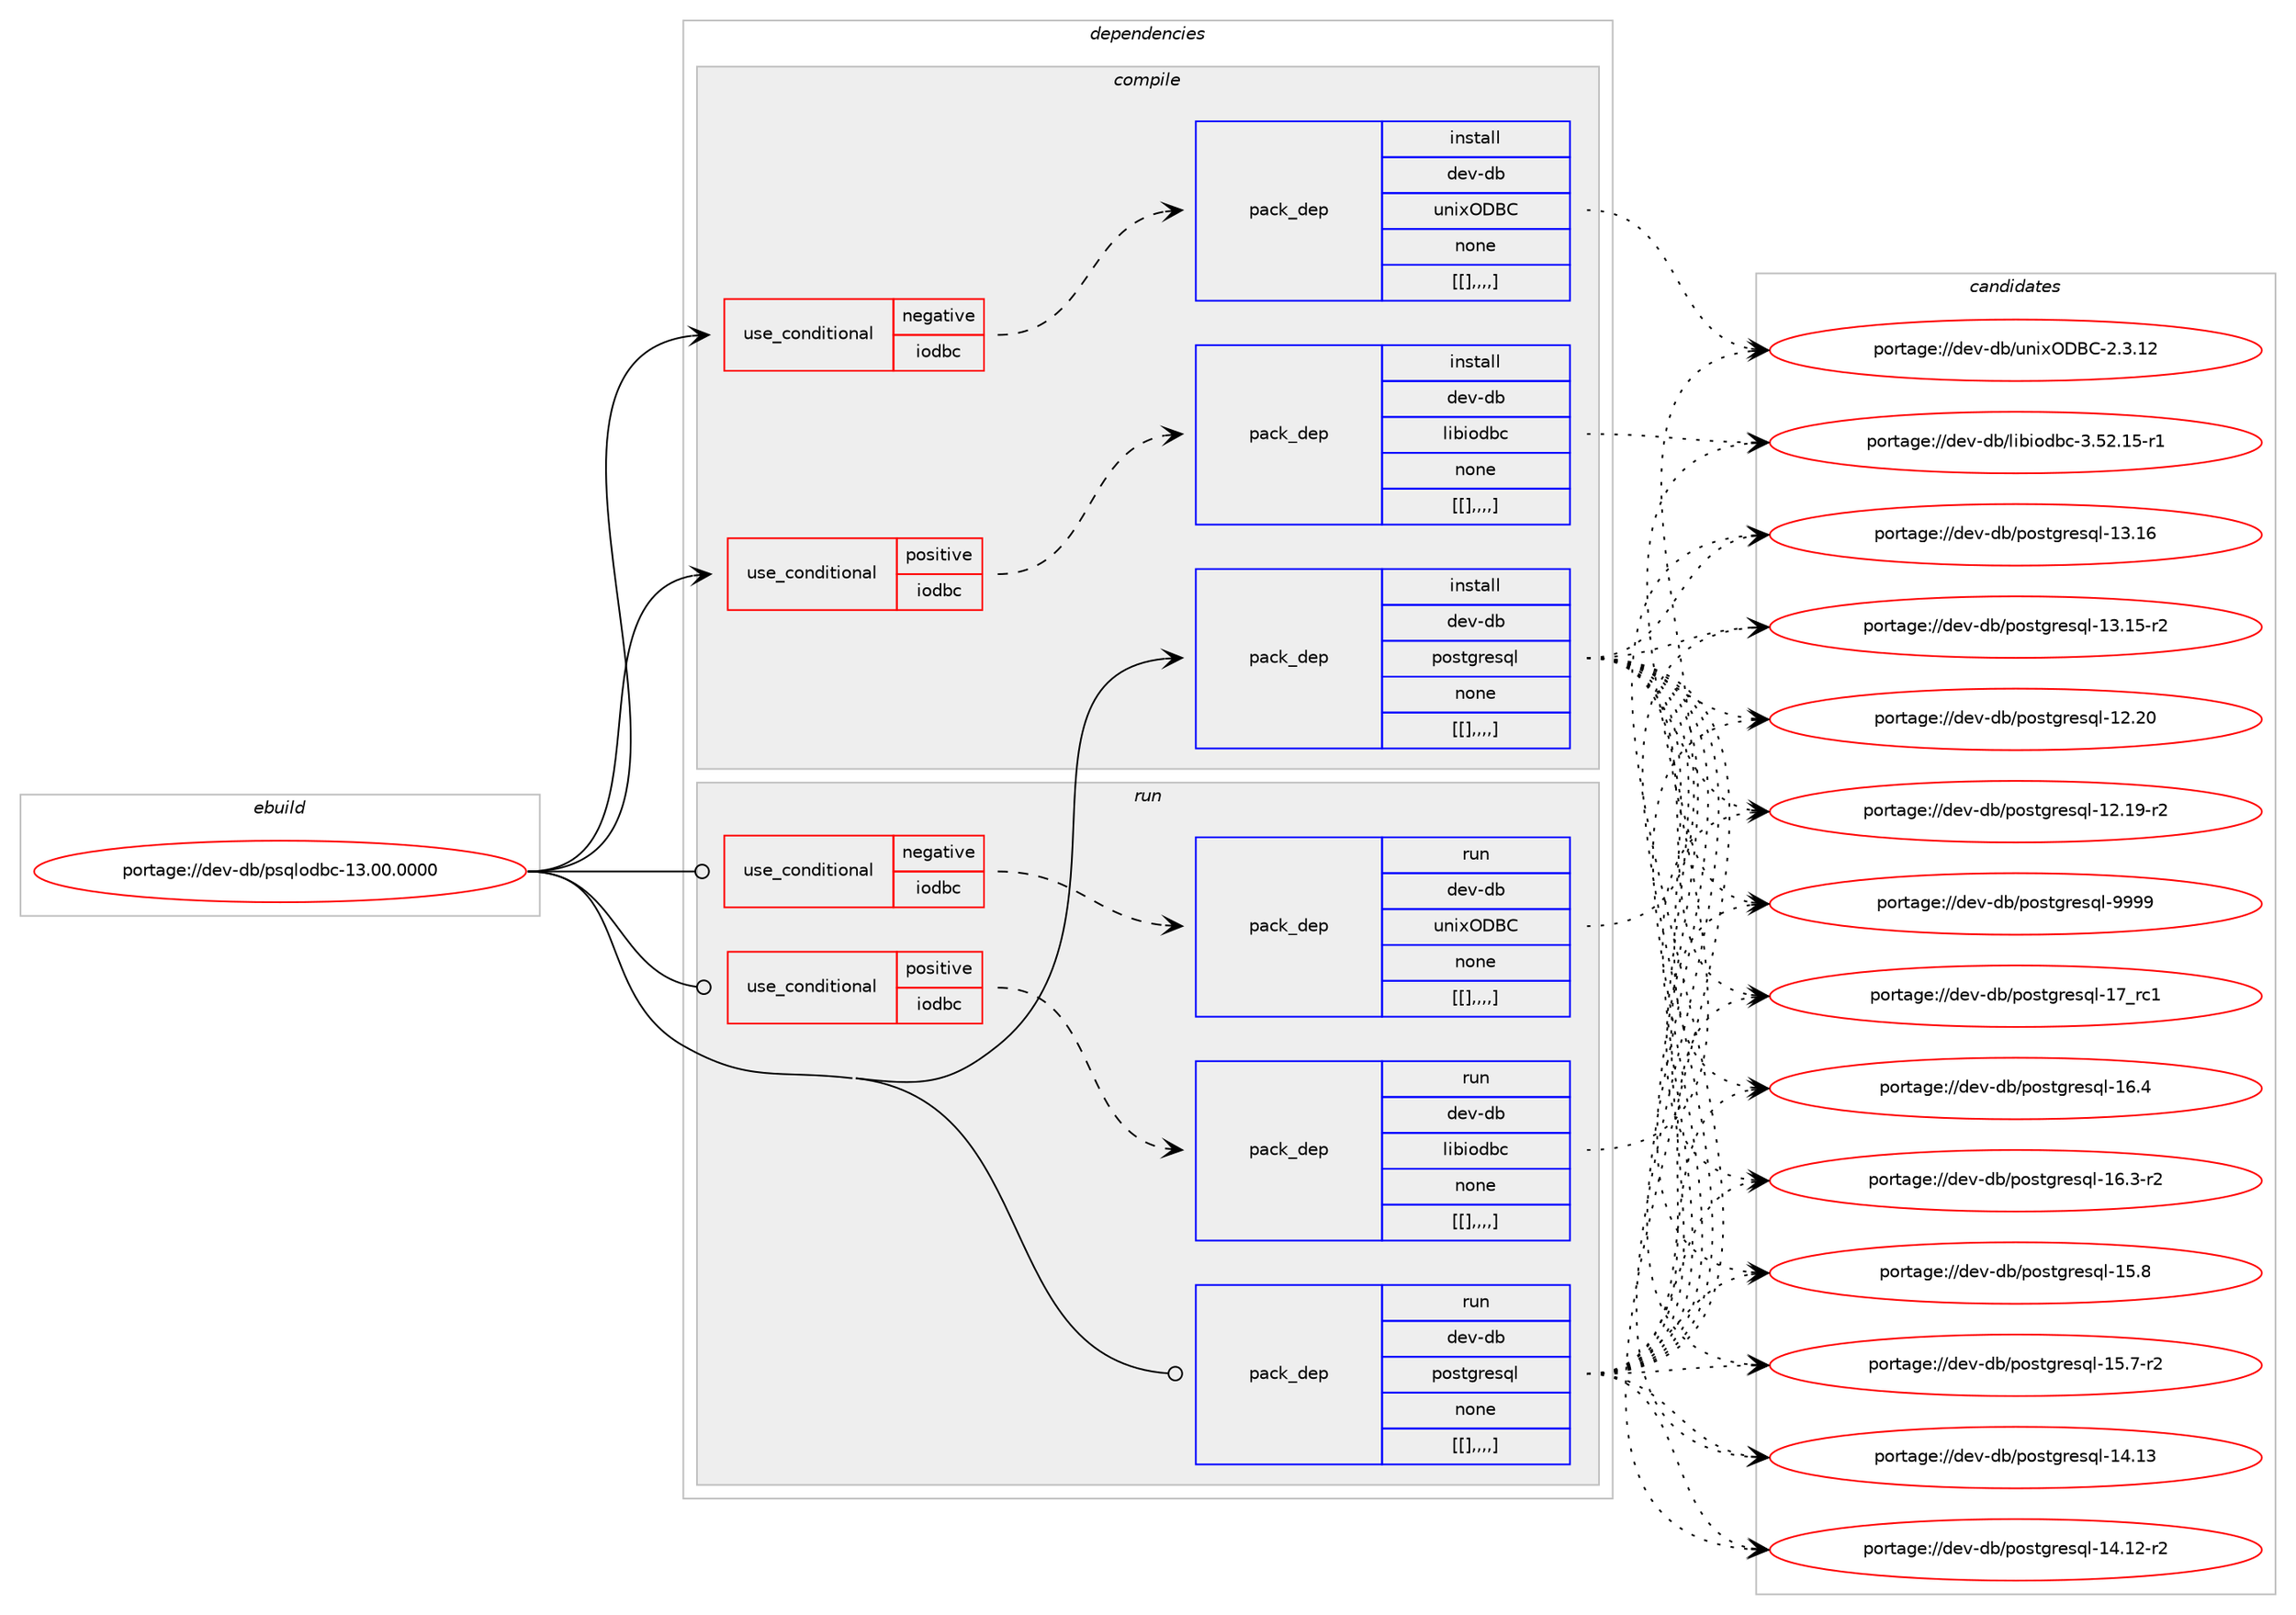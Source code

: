 digraph prolog {

# *************
# Graph options
# *************

newrank=true;
concentrate=true;
compound=true;
graph [rankdir=LR,fontname=Helvetica,fontsize=10,ranksep=1.5];#, ranksep=2.5, nodesep=0.2];
edge  [arrowhead=vee];
node  [fontname=Helvetica,fontsize=10];

# **********
# The ebuild
# **********

subgraph cluster_leftcol {
color=gray;
label=<<i>ebuild</i>>;
id [label="portage://dev-db/psqlodbc-13.00.0000", color=red, width=4, href="../dev-db/psqlodbc-13.00.0000.svg"];
}

# ****************
# The dependencies
# ****************

subgraph cluster_midcol {
color=gray;
label=<<i>dependencies</i>>;
subgraph cluster_compile {
fillcolor="#eeeeee";
style=filled;
label=<<i>compile</i>>;
subgraph cond19077 {
dependency71171 [label=<<TABLE BORDER="0" CELLBORDER="1" CELLSPACING="0" CELLPADDING="4"><TR><TD ROWSPAN="3" CELLPADDING="10">use_conditional</TD></TR><TR><TD>negative</TD></TR><TR><TD>iodbc</TD></TR></TABLE>>, shape=none, color=red];
subgraph pack51147 {
dependency71172 [label=<<TABLE BORDER="0" CELLBORDER="1" CELLSPACING="0" CELLPADDING="4" WIDTH="220"><TR><TD ROWSPAN="6" CELLPADDING="30">pack_dep</TD></TR><TR><TD WIDTH="110">install</TD></TR><TR><TD>dev-db</TD></TR><TR><TD>unixODBC</TD></TR><TR><TD>none</TD></TR><TR><TD>[[],,,,]</TD></TR></TABLE>>, shape=none, color=blue];
}
dependency71171:e -> dependency71172:w [weight=20,style="dashed",arrowhead="vee"];
}
id:e -> dependency71171:w [weight=20,style="solid",arrowhead="vee"];
subgraph cond19078 {
dependency71173 [label=<<TABLE BORDER="0" CELLBORDER="1" CELLSPACING="0" CELLPADDING="4"><TR><TD ROWSPAN="3" CELLPADDING="10">use_conditional</TD></TR><TR><TD>positive</TD></TR><TR><TD>iodbc</TD></TR></TABLE>>, shape=none, color=red];
subgraph pack51148 {
dependency71174 [label=<<TABLE BORDER="0" CELLBORDER="1" CELLSPACING="0" CELLPADDING="4" WIDTH="220"><TR><TD ROWSPAN="6" CELLPADDING="30">pack_dep</TD></TR><TR><TD WIDTH="110">install</TD></TR><TR><TD>dev-db</TD></TR><TR><TD>libiodbc</TD></TR><TR><TD>none</TD></TR><TR><TD>[[],,,,]</TD></TR></TABLE>>, shape=none, color=blue];
}
dependency71173:e -> dependency71174:w [weight=20,style="dashed",arrowhead="vee"];
}
id:e -> dependency71173:w [weight=20,style="solid",arrowhead="vee"];
subgraph pack51149 {
dependency71175 [label=<<TABLE BORDER="0" CELLBORDER="1" CELLSPACING="0" CELLPADDING="4" WIDTH="220"><TR><TD ROWSPAN="6" CELLPADDING="30">pack_dep</TD></TR><TR><TD WIDTH="110">install</TD></TR><TR><TD>dev-db</TD></TR><TR><TD>postgresql</TD></TR><TR><TD>none</TD></TR><TR><TD>[[],,,,]</TD></TR></TABLE>>, shape=none, color=blue];
}
id:e -> dependency71175:w [weight=20,style="solid",arrowhead="vee"];
}
subgraph cluster_compileandrun {
fillcolor="#eeeeee";
style=filled;
label=<<i>compile and run</i>>;
}
subgraph cluster_run {
fillcolor="#eeeeee";
style=filled;
label=<<i>run</i>>;
subgraph cond19079 {
dependency71176 [label=<<TABLE BORDER="0" CELLBORDER="1" CELLSPACING="0" CELLPADDING="4"><TR><TD ROWSPAN="3" CELLPADDING="10">use_conditional</TD></TR><TR><TD>negative</TD></TR><TR><TD>iodbc</TD></TR></TABLE>>, shape=none, color=red];
subgraph pack51150 {
dependency71177 [label=<<TABLE BORDER="0" CELLBORDER="1" CELLSPACING="0" CELLPADDING="4" WIDTH="220"><TR><TD ROWSPAN="6" CELLPADDING="30">pack_dep</TD></TR><TR><TD WIDTH="110">run</TD></TR><TR><TD>dev-db</TD></TR><TR><TD>unixODBC</TD></TR><TR><TD>none</TD></TR><TR><TD>[[],,,,]</TD></TR></TABLE>>, shape=none, color=blue];
}
dependency71176:e -> dependency71177:w [weight=20,style="dashed",arrowhead="vee"];
}
id:e -> dependency71176:w [weight=20,style="solid",arrowhead="odot"];
subgraph cond19080 {
dependency71178 [label=<<TABLE BORDER="0" CELLBORDER="1" CELLSPACING="0" CELLPADDING="4"><TR><TD ROWSPAN="3" CELLPADDING="10">use_conditional</TD></TR><TR><TD>positive</TD></TR><TR><TD>iodbc</TD></TR></TABLE>>, shape=none, color=red];
subgraph pack51151 {
dependency71179 [label=<<TABLE BORDER="0" CELLBORDER="1" CELLSPACING="0" CELLPADDING="4" WIDTH="220"><TR><TD ROWSPAN="6" CELLPADDING="30">pack_dep</TD></TR><TR><TD WIDTH="110">run</TD></TR><TR><TD>dev-db</TD></TR><TR><TD>libiodbc</TD></TR><TR><TD>none</TD></TR><TR><TD>[[],,,,]</TD></TR></TABLE>>, shape=none, color=blue];
}
dependency71178:e -> dependency71179:w [weight=20,style="dashed",arrowhead="vee"];
}
id:e -> dependency71178:w [weight=20,style="solid",arrowhead="odot"];
subgraph pack51152 {
dependency71180 [label=<<TABLE BORDER="0" CELLBORDER="1" CELLSPACING="0" CELLPADDING="4" WIDTH="220"><TR><TD ROWSPAN="6" CELLPADDING="30">pack_dep</TD></TR><TR><TD WIDTH="110">run</TD></TR><TR><TD>dev-db</TD></TR><TR><TD>postgresql</TD></TR><TR><TD>none</TD></TR><TR><TD>[[],,,,]</TD></TR></TABLE>>, shape=none, color=blue];
}
id:e -> dependency71180:w [weight=20,style="solid",arrowhead="odot"];
}
}

# **************
# The candidates
# **************

subgraph cluster_choices {
rank=same;
color=gray;
label=<<i>candidates</i>>;

subgraph choice51147 {
color=black;
nodesep=1;
choice1001011184510098471171101051207968666745504651464950 [label="portage://dev-db/unixODBC-2.3.12", color=red, width=4,href="../dev-db/unixODBC-2.3.12.svg"];
dependency71172:e -> choice1001011184510098471171101051207968666745504651464950:w [style=dotted,weight="100"];
}
subgraph choice51148 {
color=black;
nodesep=1;
choice10010111845100984710810598105111100989945514653504649534511449 [label="portage://dev-db/libiodbc-3.52.15-r1", color=red, width=4,href="../dev-db/libiodbc-3.52.15-r1.svg"];
dependency71174:e -> choice10010111845100984710810598105111100989945514653504649534511449:w [style=dotted,weight="100"];
}
subgraph choice51149 {
color=black;
nodesep=1;
choice1001011184510098471121111151161031141011151131084557575757 [label="portage://dev-db/postgresql-9999", color=red, width=4,href="../dev-db/postgresql-9999.svg"];
choice100101118451009847112111115116103114101115113108454955951149949 [label="portage://dev-db/postgresql-17_rc1", color=red, width=4,href="../dev-db/postgresql-17_rc1.svg"];
choice1001011184510098471121111151161031141011151131084549544652 [label="portage://dev-db/postgresql-16.4", color=red, width=4,href="../dev-db/postgresql-16.4.svg"];
choice10010111845100984711211111511610311410111511310845495446514511450 [label="portage://dev-db/postgresql-16.3-r2", color=red, width=4,href="../dev-db/postgresql-16.3-r2.svg"];
choice1001011184510098471121111151161031141011151131084549534656 [label="portage://dev-db/postgresql-15.8", color=red, width=4,href="../dev-db/postgresql-15.8.svg"];
choice10010111845100984711211111511610311410111511310845495346554511450 [label="portage://dev-db/postgresql-15.7-r2", color=red, width=4,href="../dev-db/postgresql-15.7-r2.svg"];
choice100101118451009847112111115116103114101115113108454952464951 [label="portage://dev-db/postgresql-14.13", color=red, width=4,href="../dev-db/postgresql-14.13.svg"];
choice1001011184510098471121111151161031141011151131084549524649504511450 [label="portage://dev-db/postgresql-14.12-r2", color=red, width=4,href="../dev-db/postgresql-14.12-r2.svg"];
choice100101118451009847112111115116103114101115113108454951464954 [label="portage://dev-db/postgresql-13.16", color=red, width=4,href="../dev-db/postgresql-13.16.svg"];
choice1001011184510098471121111151161031141011151131084549514649534511450 [label="portage://dev-db/postgresql-13.15-r2", color=red, width=4,href="../dev-db/postgresql-13.15-r2.svg"];
choice100101118451009847112111115116103114101115113108454950465048 [label="portage://dev-db/postgresql-12.20", color=red, width=4,href="../dev-db/postgresql-12.20.svg"];
choice1001011184510098471121111151161031141011151131084549504649574511450 [label="portage://dev-db/postgresql-12.19-r2", color=red, width=4,href="../dev-db/postgresql-12.19-r2.svg"];
dependency71175:e -> choice1001011184510098471121111151161031141011151131084557575757:w [style=dotted,weight="100"];
dependency71175:e -> choice100101118451009847112111115116103114101115113108454955951149949:w [style=dotted,weight="100"];
dependency71175:e -> choice1001011184510098471121111151161031141011151131084549544652:w [style=dotted,weight="100"];
dependency71175:e -> choice10010111845100984711211111511610311410111511310845495446514511450:w [style=dotted,weight="100"];
dependency71175:e -> choice1001011184510098471121111151161031141011151131084549534656:w [style=dotted,weight="100"];
dependency71175:e -> choice10010111845100984711211111511610311410111511310845495346554511450:w [style=dotted,weight="100"];
dependency71175:e -> choice100101118451009847112111115116103114101115113108454952464951:w [style=dotted,weight="100"];
dependency71175:e -> choice1001011184510098471121111151161031141011151131084549524649504511450:w [style=dotted,weight="100"];
dependency71175:e -> choice100101118451009847112111115116103114101115113108454951464954:w [style=dotted,weight="100"];
dependency71175:e -> choice1001011184510098471121111151161031141011151131084549514649534511450:w [style=dotted,weight="100"];
dependency71175:e -> choice100101118451009847112111115116103114101115113108454950465048:w [style=dotted,weight="100"];
dependency71175:e -> choice1001011184510098471121111151161031141011151131084549504649574511450:w [style=dotted,weight="100"];
}
subgraph choice51150 {
color=black;
nodesep=1;
choice1001011184510098471171101051207968666745504651464950 [label="portage://dev-db/unixODBC-2.3.12", color=red, width=4,href="../dev-db/unixODBC-2.3.12.svg"];
dependency71177:e -> choice1001011184510098471171101051207968666745504651464950:w [style=dotted,weight="100"];
}
subgraph choice51151 {
color=black;
nodesep=1;
choice10010111845100984710810598105111100989945514653504649534511449 [label="portage://dev-db/libiodbc-3.52.15-r1", color=red, width=4,href="../dev-db/libiodbc-3.52.15-r1.svg"];
dependency71179:e -> choice10010111845100984710810598105111100989945514653504649534511449:w [style=dotted,weight="100"];
}
subgraph choice51152 {
color=black;
nodesep=1;
choice1001011184510098471121111151161031141011151131084557575757 [label="portage://dev-db/postgresql-9999", color=red, width=4,href="../dev-db/postgresql-9999.svg"];
choice100101118451009847112111115116103114101115113108454955951149949 [label="portage://dev-db/postgresql-17_rc1", color=red, width=4,href="../dev-db/postgresql-17_rc1.svg"];
choice1001011184510098471121111151161031141011151131084549544652 [label="portage://dev-db/postgresql-16.4", color=red, width=4,href="../dev-db/postgresql-16.4.svg"];
choice10010111845100984711211111511610311410111511310845495446514511450 [label="portage://dev-db/postgresql-16.3-r2", color=red, width=4,href="../dev-db/postgresql-16.3-r2.svg"];
choice1001011184510098471121111151161031141011151131084549534656 [label="portage://dev-db/postgresql-15.8", color=red, width=4,href="../dev-db/postgresql-15.8.svg"];
choice10010111845100984711211111511610311410111511310845495346554511450 [label="portage://dev-db/postgresql-15.7-r2", color=red, width=4,href="../dev-db/postgresql-15.7-r2.svg"];
choice100101118451009847112111115116103114101115113108454952464951 [label="portage://dev-db/postgresql-14.13", color=red, width=4,href="../dev-db/postgresql-14.13.svg"];
choice1001011184510098471121111151161031141011151131084549524649504511450 [label="portage://dev-db/postgresql-14.12-r2", color=red, width=4,href="../dev-db/postgresql-14.12-r2.svg"];
choice100101118451009847112111115116103114101115113108454951464954 [label="portage://dev-db/postgresql-13.16", color=red, width=4,href="../dev-db/postgresql-13.16.svg"];
choice1001011184510098471121111151161031141011151131084549514649534511450 [label="portage://dev-db/postgresql-13.15-r2", color=red, width=4,href="../dev-db/postgresql-13.15-r2.svg"];
choice100101118451009847112111115116103114101115113108454950465048 [label="portage://dev-db/postgresql-12.20", color=red, width=4,href="../dev-db/postgresql-12.20.svg"];
choice1001011184510098471121111151161031141011151131084549504649574511450 [label="portage://dev-db/postgresql-12.19-r2", color=red, width=4,href="../dev-db/postgresql-12.19-r2.svg"];
dependency71180:e -> choice1001011184510098471121111151161031141011151131084557575757:w [style=dotted,weight="100"];
dependency71180:e -> choice100101118451009847112111115116103114101115113108454955951149949:w [style=dotted,weight="100"];
dependency71180:e -> choice1001011184510098471121111151161031141011151131084549544652:w [style=dotted,weight="100"];
dependency71180:e -> choice10010111845100984711211111511610311410111511310845495446514511450:w [style=dotted,weight="100"];
dependency71180:e -> choice1001011184510098471121111151161031141011151131084549534656:w [style=dotted,weight="100"];
dependency71180:e -> choice10010111845100984711211111511610311410111511310845495346554511450:w [style=dotted,weight="100"];
dependency71180:e -> choice100101118451009847112111115116103114101115113108454952464951:w [style=dotted,weight="100"];
dependency71180:e -> choice1001011184510098471121111151161031141011151131084549524649504511450:w [style=dotted,weight="100"];
dependency71180:e -> choice100101118451009847112111115116103114101115113108454951464954:w [style=dotted,weight="100"];
dependency71180:e -> choice1001011184510098471121111151161031141011151131084549514649534511450:w [style=dotted,weight="100"];
dependency71180:e -> choice100101118451009847112111115116103114101115113108454950465048:w [style=dotted,weight="100"];
dependency71180:e -> choice1001011184510098471121111151161031141011151131084549504649574511450:w [style=dotted,weight="100"];
}
}

}
